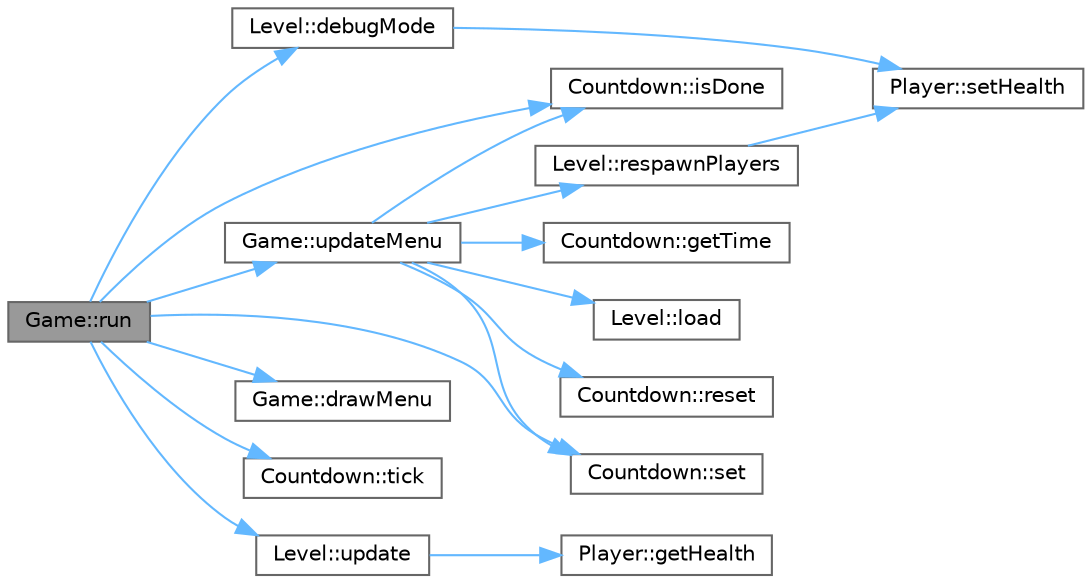 digraph "Game::run"
{
 // LATEX_PDF_SIZE
  bgcolor="transparent";
  edge [fontname=Helvetica,fontsize=10,labelfontname=Helvetica,labelfontsize=10];
  node [fontname=Helvetica,fontsize=10,shape=box,height=0.2,width=0.4];
  rankdir="LR";
  Node1 [id="Node000001",label="Game::run",height=0.2,width=0.4,color="gray40", fillcolor="grey60", style="filled", fontcolor="black",tooltip="Runs the primary gameplay loop."];
  Node1 -> Node2 [id="edge1_Node000001_Node000002",color="steelblue1",style="solid",tooltip=" "];
  Node2 [id="Node000002",label="Level::debugMode",height=0.2,width=0.4,color="grey40", fillcolor="white", style="filled",URL="$class_level.html#a471c9e2b17008decb1a37c33b7764316",tooltip="Enables debug mode. Gives both players infinite health."];
  Node2 -> Node3 [id="edge2_Node000002_Node000003",color="steelblue1",style="solid",tooltip=" "];
  Node3 [id="Node000003",label="Player::setHealth",height=0.2,width=0.4,color="grey40", fillcolor="white", style="filled",URL="$class_player.html#a6bb715335c5bdd61640bf79938fd4de7",tooltip=" "];
  Node1 -> Node4 [id="edge3_Node000001_Node000004",color="steelblue1",style="solid",tooltip=" "];
  Node4 [id="Node000004",label="Game::drawMenu",height=0.2,width=0.4,color="grey40", fillcolor="white", style="filled",URL="$class_game.html#ad03a5123cd16e37d2fdacefc8f8d15a7",tooltip="Draws the country select menu."];
  Node1 -> Node5 [id="edge4_Node000001_Node000005",color="steelblue1",style="solid",tooltip=" "];
  Node5 [id="Node000005",label="Countdown::isDone",height=0.2,width=0.4,color="grey40", fillcolor="white", style="filled",URL="$class_countdown.html#a813113c311677d981c5041e0b4ccae4f",tooltip=" "];
  Node1 -> Node6 [id="edge5_Node000001_Node000006",color="steelblue1",style="solid",tooltip=" "];
  Node6 [id="Node000006",label="Countdown::set",height=0.2,width=0.4,color="grey40", fillcolor="white", style="filled",URL="$class_countdown.html#a9df7e06af78822ea707cef9159d5c66f",tooltip=" "];
  Node1 -> Node7 [id="edge6_Node000001_Node000007",color="steelblue1",style="solid",tooltip=" "];
  Node7 [id="Node000007",label="Countdown::tick",height=0.2,width=0.4,color="grey40", fillcolor="white", style="filled",URL="$class_countdown.html#a870c09fcb62f70c1568205bd1d554173",tooltip=" "];
  Node1 -> Node8 [id="edge7_Node000001_Node000008",color="steelblue1",style="solid",tooltip=" "];
  Node8 [id="Node000008",label="Level::update",height=0.2,width=0.4,color="grey40", fillcolor="white", style="filled",URL="$class_level.html#abc059a9b29f04a38aad94cae8e341bc6",tooltip="Updates the level."];
  Node8 -> Node9 [id="edge8_Node000008_Node000009",color="steelblue1",style="solid",tooltip=" "];
  Node9 [id="Node000009",label="Player::getHealth",height=0.2,width=0.4,color="grey40", fillcolor="white", style="filled",URL="$class_player.html#afedf037af6d031163d4c00f4cb773d56",tooltip=" "];
  Node1 -> Node10 [id="edge9_Node000001_Node000010",color="steelblue1",style="solid",tooltip=" "];
  Node10 [id="Node000010",label="Game::updateMenu",height=0.2,width=0.4,color="grey40", fillcolor="white", style="filled",URL="$class_game.html#ae7263719bf90a3137e67a6015172d7e7",tooltip="Updates the country select menu."];
  Node10 -> Node11 [id="edge10_Node000010_Node000011",color="steelblue1",style="solid",tooltip=" "];
  Node11 [id="Node000011",label="Countdown::getTime",height=0.2,width=0.4,color="grey40", fillcolor="white", style="filled",URL="$class_countdown.html#abfde9b7e2c75e65b97edd9d6281a69ce",tooltip=" "];
  Node10 -> Node5 [id="edge11_Node000010_Node000005",color="steelblue1",style="solid",tooltip=" "];
  Node10 -> Node12 [id="edge12_Node000010_Node000012",color="steelblue1",style="solid",tooltip=" "];
  Node12 [id="Node000012",label="Level::load",height=0.2,width=0.4,color="grey40", fillcolor="white", style="filled",URL="$class_level.html#aeddf53e7edf5b1fff16c43f85106362d",tooltip="Initializes the level with the given country and map."];
  Node10 -> Node13 [id="edge13_Node000010_Node000013",color="steelblue1",style="solid",tooltip=" "];
  Node13 [id="Node000013",label="Countdown::reset",height=0.2,width=0.4,color="grey40", fillcolor="white", style="filled",URL="$class_countdown.html#af12aa371186c6548698b4dec66798e92",tooltip=" "];
  Node10 -> Node14 [id="edge14_Node000010_Node000014",color="steelblue1",style="solid",tooltip=" "];
  Node14 [id="Node000014",label="Level::respawnPlayers",height=0.2,width=0.4,color="grey40", fillcolor="white", style="filled",URL="$class_level.html#a246347869043d53d20b752ffbd23e0d0",tooltip=" "];
  Node14 -> Node3 [id="edge15_Node000014_Node000003",color="steelblue1",style="solid",tooltip=" "];
  Node10 -> Node6 [id="edge16_Node000010_Node000006",color="steelblue1",style="solid",tooltip=" "];
}
